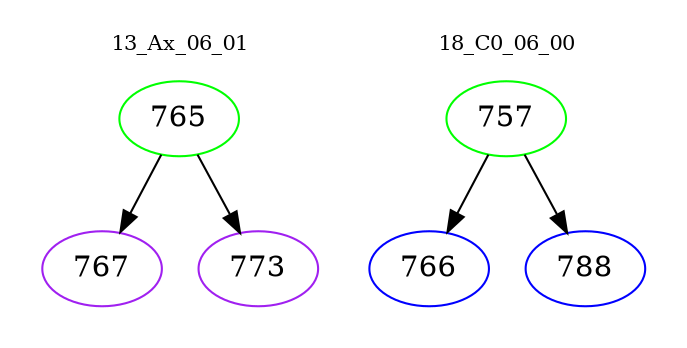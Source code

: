 digraph{
subgraph cluster_0 {
color = white
label = "13_Ax_06_01";
fontsize=10;
T0_765 [label="765", color="green"]
T0_765 -> T0_767 [color="black"]
T0_767 [label="767", color="purple"]
T0_765 -> T0_773 [color="black"]
T0_773 [label="773", color="purple"]
}
subgraph cluster_1 {
color = white
label = "18_C0_06_00";
fontsize=10;
T1_757 [label="757", color="green"]
T1_757 -> T1_766 [color="black"]
T1_766 [label="766", color="blue"]
T1_757 -> T1_788 [color="black"]
T1_788 [label="788", color="blue"]
}
}

